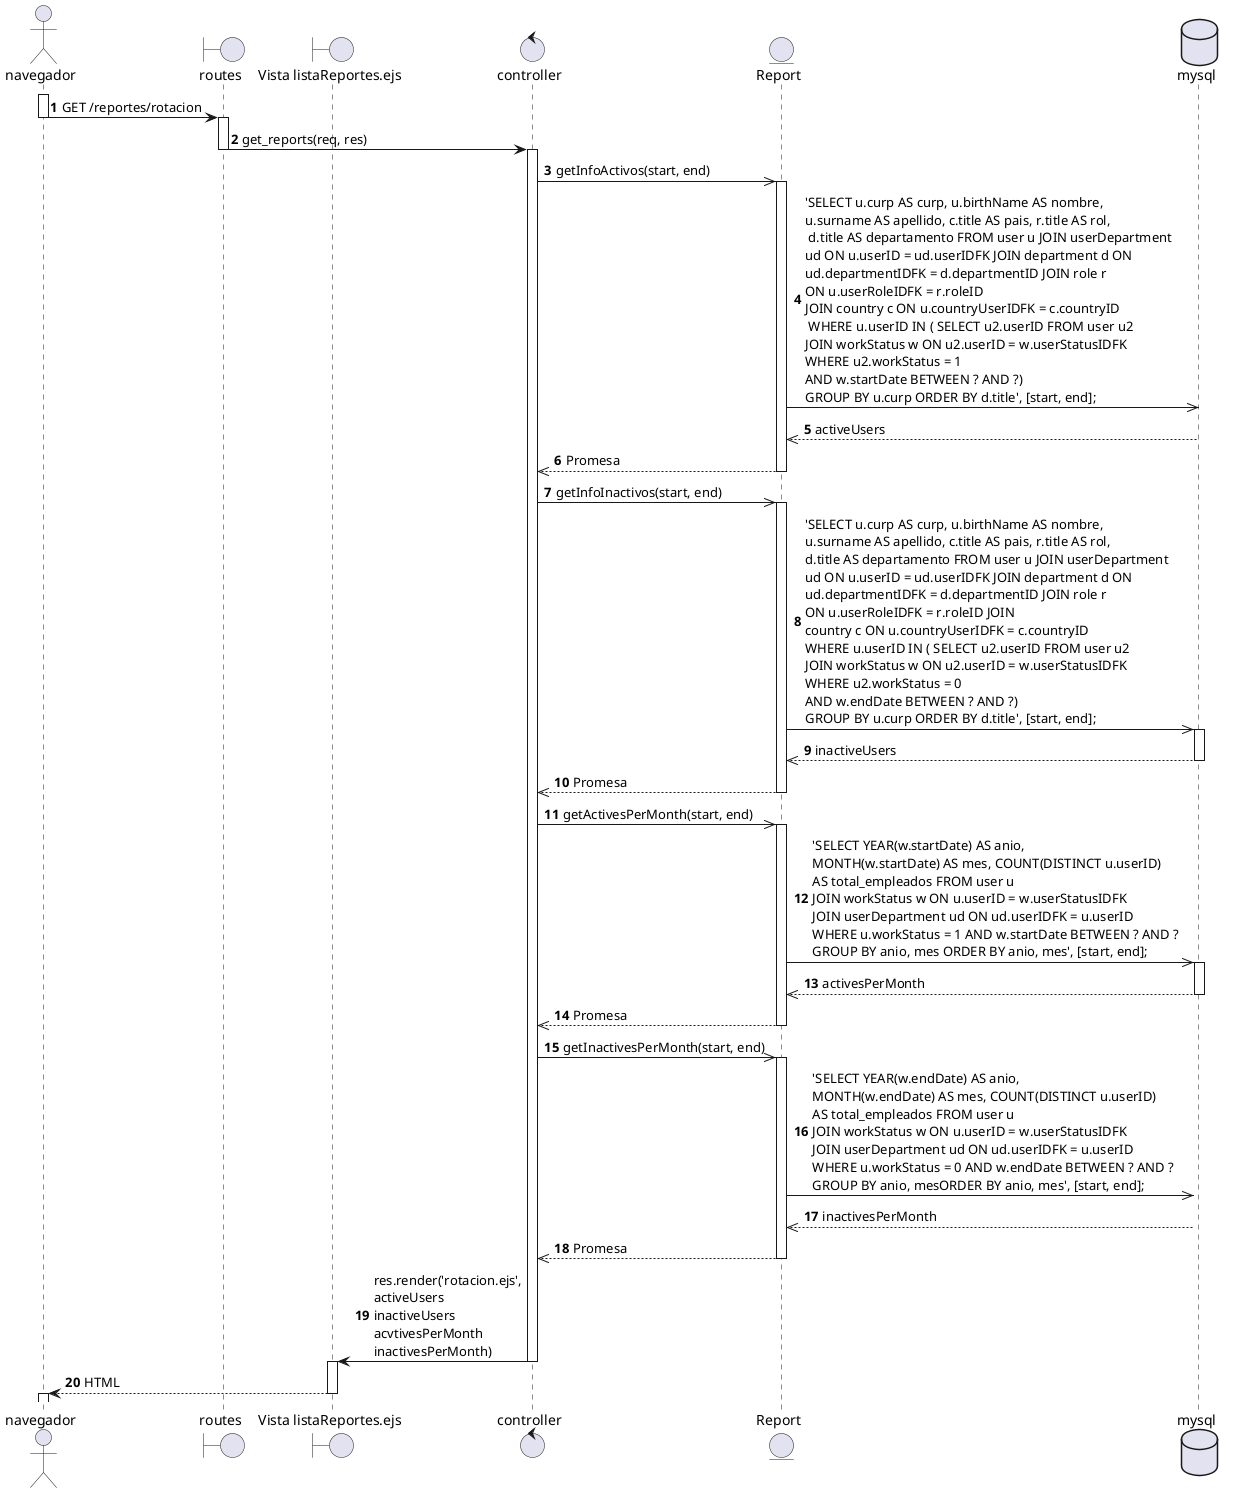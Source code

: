 @startuml

actor navegador
boundary routes
boundary "Vista listaReportes.ejs" as list
control controller
entity Report
database mysql


autonumber
activate navegador
navegador -> routes: GET /reportes/rotacion
deactivate navegador
activate routes
routes -> controller: get_reports(req, res)
deactivate routes

activate controller
controller ->> Report: getInfoActivos(start, end)
activate Report
Report ->> mysql: 'SELECT u.curp AS curp, u.birthName AS nombre, \nu.surname AS apellido, c.title AS pais, r.title AS rol,\n d.title AS departamento FROM user u JOIN userDepartment \nud ON u.userID = ud.userIDFK JOIN department d ON \nud.departmentIDFK = d.departmentID JOIN role r \nON u.userRoleIDFK = r.roleID \nJOIN country c ON u.countryUserIDFK = c.countryID\n WHERE u.userID IN ( SELECT u2.userID FROM user u2 \nJOIN workStatus w ON u2.userID = w.userStatusIDFK \nWHERE u2.workStatus = 1 \nAND w.startDate BETWEEN ? AND ?) \nGROUP BY u.curp ORDER BY d.title', [start, end];
mysql -->> Report: activeUsers
deactivate mysql
Report -->> controller: Promesa
deactivate Report

controller ->> Report: getInfoInactivos(start, end)
activate Report
Report ->> mysql: 'SELECT u.curp AS curp, u.birthName AS nombre, \nu.surname AS apellido, c.title AS pais, r.title AS rol, \nd.title AS departamento FROM user u JOIN userDepartment \nud ON u.userID = ud.userIDFK JOIN department d ON \nud.departmentIDFK = d.departmentID JOIN role r \nON u.userRoleIDFK = r.roleID JOIN \ncountry c ON u.countryUserIDFK = c.countryID \nWHERE u.userID IN ( SELECT u2.userID FROM user u2 \nJOIN workStatus w ON u2.userID = w.userStatusIDFK \nWHERE u2.workStatus = 0 \nAND w.endDate BETWEEN ? AND ?) \nGROUP BY u.curp ORDER BY d.title', [start, end];
activate mysql
mysql -->> Report: inactiveUsers
deactivate mysql
Report -->> controller: Promesa
deactivate Report

controller ->> Report: getActivesPerMonth(start, end)
activate Report
Report ->> mysql: 'SELECT YEAR(w.startDate) AS anio, \nMONTH(w.startDate) AS mes, COUNT(DISTINCT u.userID) \nAS total_empleados FROM user u \nJOIN workStatus w ON u.userID = w.userStatusIDFK \nJOIN userDepartment ud ON ud.userIDFK = u.userID \nWHERE u.workStatus = 1 AND w.startDate BETWEEN ? AND ? \nGROUP BY anio, mes ORDER BY anio, mes', [start, end];
activate mysql
mysql -->> Report: activesPerMonth
deactivate mysql
Report -->> controller: Promesa
deactivate Report

controller ->> Report: getInactivesPerMonth(start, end)
activate Report
Report ->> mysql: 'SELECT YEAR(w.endDate) AS anio, \nMONTH(w.endDate) AS mes, COUNT(DISTINCT u.userID) \nAS total_empleados FROM user u \nJOIN workStatus w ON u.userID = w.userStatusIDFK \nJOIN userDepartment ud ON ud.userIDFK = u.userID \nWHERE u.workStatus = 0 AND w.endDate BETWEEN ? AND ? \nGROUP BY anio, mesORDER BY anio, mes', [start, end];
activate mysql
mysql -->> Report: inactivesPerMonth
Report -->> controller: Promesa
deactivate Report

controller -> list: res.render('rotacion.ejs', \nactiveUsers \ninactiveUsers \nacvtivesPerMonth \ninactivesPerMonth)
deactivate controller
activate list
list --> navegador: HTML
deactivate list
activate navegador

@enduml
